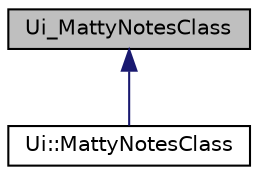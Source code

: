 digraph "Ui_MattyNotesClass"
{
  edge [fontname="Helvetica",fontsize="10",labelfontname="Helvetica",labelfontsize="10"];
  node [fontname="Helvetica",fontsize="10",shape=record];
  Node0 [label="Ui_MattyNotesClass",height=0.2,width=0.4,color="black", fillcolor="grey75", style="filled", fontcolor="black"];
  Node0 -> Node1 [dir="back",color="midnightblue",fontsize="10",style="solid",fontname="Helvetica"];
  Node1 [label="Ui::MattyNotesClass",height=0.2,width=0.4,color="black", fillcolor="white", style="filled",URL="$classUi_1_1MattyNotesClass.html"];
}
